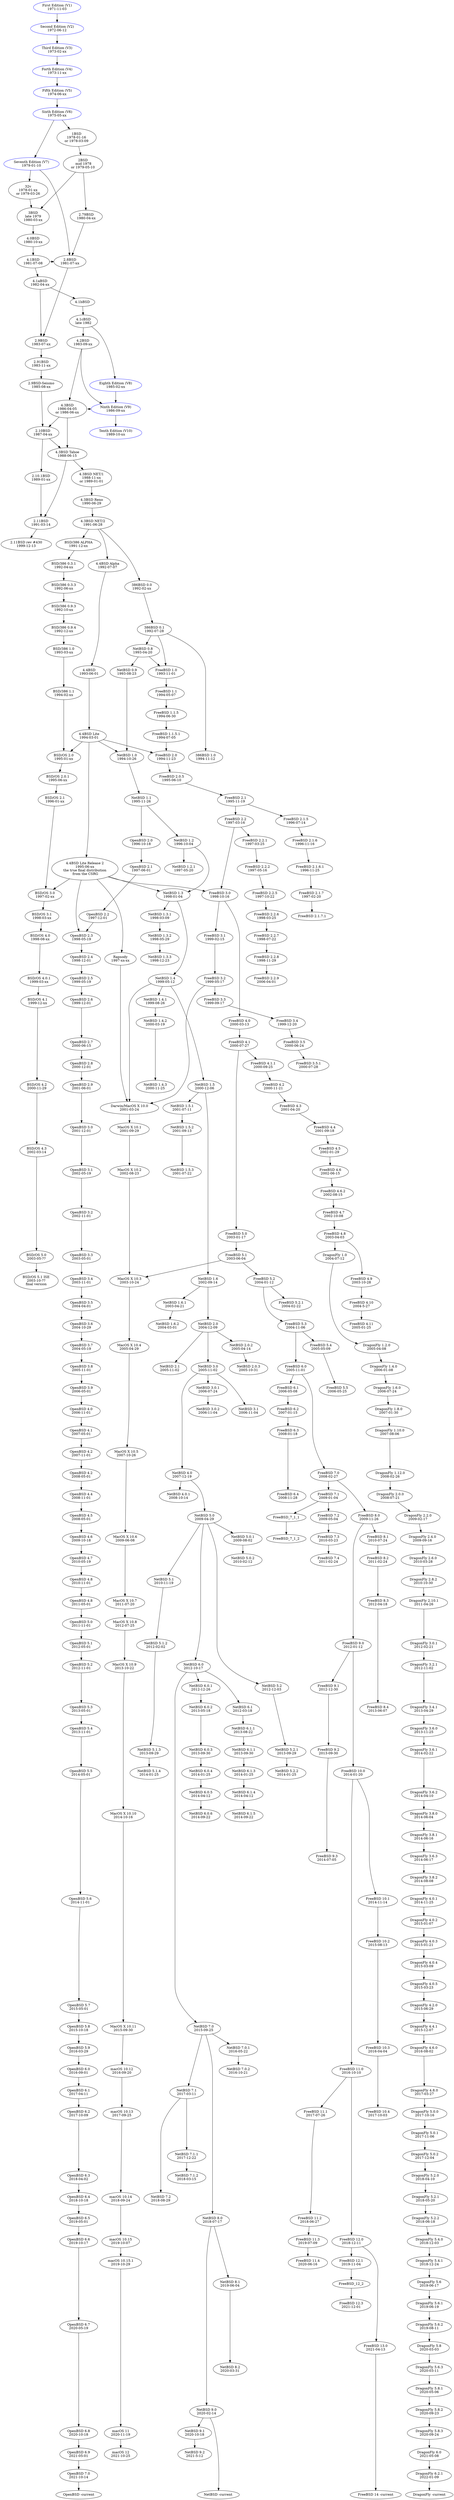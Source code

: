 # Copyright (c) 2022
#   zmbsdtree <arales.p@gmail.com>
#
digraph unix_bsd_tree {
  rankdir=TB
  node [shape=oval]
  v1   [label="First Edition (V1)\n1971-11-03",color=blue]
  v2   [label="Second Edition (V2)\n1972-06-12",color=blue]
  v3   [label="Third Edition (V3)\n1973-02-xx",color=blue]
  v4   [label="Forth Edition (V4)\n1973-11-xx",color=blue]
  v5   [label="Fifth Edition (V5)\n1974-06-xx",color=blue]
  v6   [label="Sixth Edition (V6)\n1975-05-xx",color=blue]
  v7   [label="Seventh Edition (V7)\n1979-01-10",color=blue]
  v8   [label="Eighth Edition (V8)\n1985-02-xx",color=blue]
  v9   [label="Ninth Edition (V9)\n1986-09-xx",color=blue]
  v10  [label="Tenth Edition (V10)\n1989-10-xx",color=blue]
  {rank = same; v7; _2BSD;}
  {rank = same; v8; _2_9BSD_Seismo;}
  {rank = same; v9; _4_3BSD; } 
  _1BSD              [label="1BSD\n1978-01-16\nor 1978-03-09"]
  _2BSD              [label="2BSD\n mid 1978\nor 1979-05-10"]
  _2_79BSD           [label="2.79BSD\n1980-04-xx"]
  {rank = same; _2_79BSD; _3BSD;}
  _2_8BSD            [label="2.8BSD\n1981-07-xx"]
  {rank = same; _2_8BSD; _4_1BSD;} 
#  _2_8_1BSD         [label="2.8.1BSD\n1982-01-xx"]
  _2_9BSD            [label="2.9BSD\n1983-07-xx"]
  {rank = same; _2_9BSD; _4_2BSD;}
  _2_9_1BSD          [label="2.91BSD\n1983-11-xx"]
  _2_9BSD_Seismo     [label="2.9BSD-Seismo\n1985-08-xx"]
  _2_10BSD           [label="2.10BSD\n1987-04-xx"]
  _2_10_1BSD         [label="2.10.1BSD\n1989-01-xx"]
  {rank = same; _2_10_1BSD; _4_3BSD_NET1;}
  _2_11BSD           [label="2.11BSD\n1991-03-14"]
  {rank = same; _2_11BSD; _4_3BSD_NET2; }
  _2_11BSDrev430     [label="2.11BSD rev #430\n1999-12-13"]
  _32v               [label="32v\n1978-01-xx\nor 1979-03-26"]
  _3BSD              [label="3BSD\nlate 1979\n1980-03-xx"]
  _4_0BSD            [label="4.0BSD\n1980-10-xx"]
  _4_1BSD            [label="4.1BSD\n1981-07-08"]
  _4_1aBSD           [label="4.1aBSD\n1982-04-xx"]
  _4_1bBSD           [label="4.1bBSD"]
  _4_1cBSD           [label="4.1cBSD\nlate 1982"]
  _4_2BSD            [label="4.2BSD\n1983-09-xx"]
  _4_3BSD            [label="4.3BSD\n1986-04-05\nor 1986-06-xx"]
  _4_3BSDTa          [label="4.3BSD Tahoe\n1988-06-15"]
  _4_3BSD_NET1       [label="4.3BSD NET/1\n1988-11-xx\nor 1989-01-01"]
  _4_3BSD_Reno       [label="4.3BSD Reno\n1990-06-29"]
  _4_3BSD_NET2       [label="4.3BSD NET/2\n1991-06-28"]

  BSD386A            [label="BSD/386 ALPHA\n1991-12-xx"]
  _386BSD_0_0        [label="386BSD 0.0\n1992-02-xx"]
  BSD386_0_3_1       [label="BSD/386 0.3.1\n1992-04-xx"]
  BSD386_0_3_3       [label="BSD/386 0.3.3\n1992-06-xx"]
  _386BSD_0_1        [label="386BSD 0.1\n1992-07-28"]
  _4_4BSDA           [label="4.4BSD Alpha\n1992-07-07"]
  BSD386_0_9_3       [label="BSD/386 0.9.3\n1992-10-xx"]
  BSD386_0_9_4       [label="BSD/386 0.9.4\n1992-12-xx"]
  
  BSD386_1_0         [label="BSD/386 1.0\n1993-03-xx"]
  NetBSD_0_8         [label="NetBSD 0.8\n1993-04-20"]
  _4_4BSD            [label="4.4BSD\n1993-06-01"]
  NetBSD_0_9         [label="NetBSD 0.9\n1993-08-23"]
  {rank = same; BSD386_1_0; NetBSD_0_8}
  {rank = same; _4_4BSD; NetBSD_0_9;}
  FreeBSD_1_0        [label="FreeBSD 1.0\n1993-11-01"]
#  FreeBSD_1_0_2             [label="FreeBSD 1.0.2\n1993-11-14"]
  BSD386_1_1         [label="BSD/386 1.1\n1994-02-xx"]
  _4_4BSDLite        [label="4.4BSD Lite\n1994-03-01"]
  FreeBSD_1_1        [label="FreeBSD 1.1\n1994-05-07"]
  FreeBSD_1_1_5      [label="FreeBSD 1.1.5\n1994-06-30"]
  FreeBSD_1_1_5_1    [label="FreeBSD 1.1.5.1\n1994-07-05"]
  NetBSD_1_0         [label="NetBSD 1.0\n1994-10-26"]
  _386BSD_1_0        [label="386BSD 1.0\n1994-11-12"]
  FreeBSD_2_0        [label="FreeBSD 2.0\n1994-11-23"]
  {rank = same; NetBSD_1_0; _386BSD_1_0; FreeBSD_2_0; }
  BSD_OS_2_0         [label="BSD/OS 2.0\n1995-01-xx"]
  FreeBSD_2_0_5      [label="FreeBSD 2.0.5\n1995-06-10"]
  BSD_OS_2_0_1       [label="BSD/OS 2.0.1\n1995-06-xx"]
  _4_4BSDLiteR2      [label="4.4BSD Lite Release 2\n1995-06-xx\nthe true final distribution\n from the CSRG"]
  FreeBSD_2_1	     [label="FreeBSD 2.1\n1995-11-19"]
  NetBSD_1_1	     [label="NetBSD 1.1\n1995-11-26"]
  {rank = same; FreeBSD_2_1; NetBSD_1_1;}
  BSD_OS_2_1	     [label="BSD/OS 2.1\n1996-01-xx"]
  FreeBSD_2_1_5	     [label="FreeBSD 2.1.5\n1996-07-14"]
  NetBSD_1_2	     [label="NetBSD 1.2\n1996-10-04"]
  OpenBSD_2_0	     [label="OpenBSD 2.0\n1996-10-18"]
  {rank = same; NetBSD_1_2; OpenBSD_2_0;}
  FreeBSD_2_1_6	     [label="FreeBSD 2.1.6\n1996-11-16"]
  FreeBSD_2_1_6_1    [label="FreeBSD 2.1.6.1\n1996-11-25"]
  Rhapsody	     [label="Rapsody\n1997-xx-xx"]
  FreeBSD_2_1_7	     [label="FreeBSD 2.1.7\n1997-02-20"]
  FreeBSD_2_1_7_1    [label="FreeBSD 2.1.7.1"]
  BSD_OS_3_0	     [label="BSD/OS 3.0\n1997-02-xx"]
  {rank = same; FreeBSD_2_1_7; BSD_OS_3_0;}
  FreeBSD_2_2	     [label="FreeBSD 2.2\n1997-03-16"]
  FreeBSD_2_2_1	     [label="FreeBSD 2.2.1\n1997-03-25"]
  FreeBSD_2_2_2	     [label="FreeBSD 2.2.2\n1997-05-16"]
  NetBSD_1_2_1	     [label="NetBSD 1.2.1\n1997-05-20"]
  {rank = same; FreeBSD_2_2_2; NetBSD_1_2_1;}
  OpenBSD_2_1	     [label="OpenBSD 2.1\n1997-06-01"]
  FreeBSD_2_2_5	     [label="FreeBSD 2.2.5\n1997-10-22"]
  OpenBSD_2_2	     [label="OpenBSD 2.2\n1997-12-01"]
  NetBSD_1_3	     [label="NetBSD 1.3\n1998-01-04"]
  FreeBSD_2_2_6	     [label="FreeBSD 2.2.6\n1998-03-25"]
  NetBSD_1_3_1	     [label="NetBSD 1.3.1\n1998-03-09"]
  BSD_OS_3_1	     [label="BSD/OS 3.1\n1998-03-xx"]
  {rank = same; FreeBSD_2_2_6; NetBSD_1_3_1; BSD_OS_3_1;}
  OpenBSD_2_3	     [label="OpenBSD 2.3\n1998-05-19"]
  NetBSD_1_3_2	     [label="NetBSD 1.3.2\n1998-05-29"]
  {rank = same; OpenBSD_2_3; NetBSD_1_3_2;}
  FreeBSD_2_2_7	     [label="FreeBSD 2.2.7\n1998-07-22"]
  BSD_OS_4_0	     [label="BSD/OS 4.0\n1998-08-xx"]
  FreeBSD_3_0	     [label="FreeBSD 3.0\n1998-10-16"]

  FreeBSD_2_2_8	     [label="FreeBSD 2.2.8\n1998-11-29"]
  OpenBSD_2_4	     [label="OpenBSD 2.4\n1998-12-01"]
  NetBSD_1_3_3	     [label="NetBSD 1.3.3\n1998-12-23"]
  {rank = same; FreeBSD_2_2_8; OpenBSD_2_4; NetBSD_1_3_3;}
  FreeBSD_3_1	     [label="FreeBSD 3.1\n1999-02-15"]
  BSD_OS_4_0_1	     [label="BSD/OS 4.0.1\n1999-03-xx"]
  NetBSD_1_4	     [label="NetBSD 1.4\n1999-05-12"]
  FreeBSD_3_2	     [label="FreeBSD 3.2\n1999-05-17"]
  OpenBSD_2_5	     [label="OpenBSD 2.5\n1999-05-19"]
  {rank = same; NetBSD_1_4; FreeBSD_3_2; OpenBSD_2_5;}
  NetBSD_1_4_1	     [label="NetBSD 1.4.1\n1999-08-26"]
  FreeBSD_3_3	     [label="FreeBSD 3.3\n1999-09-17"]
  OpenBSD_2_6	     [label="OpenBSD 2.6\n1999-12-01"]
  FreeBSD_3_4	     [label="FreeBSD 3.4\n1999-12-20"]
  BSD_OS_4_1	     [label="BSD/OS 4.1\n1999-12-xx"]
  {rank = same; FreeBSD_3_3; OpenBSD_2_6; BSD_OS_4_1;}
  FreeBSD_4_0	     [label="FreeBSD 4.0\n2000-03-13"]
  NetBSD_1_4_2	     [label="NetBSD 1.4.2\n2000-03-19"]
  {rank = same; FreeBSD_4_0; NetBSD_1_4_2;}
  OpenBSD_2_7	     [label="OpenBSD 2.7\n2000-06-15"]
  FreeBSD_3_5	     [label="FreeBSD 3.5\n2000-06-24"]
  {rank = same; OpenBSD_2_7; FreeBSD_3_5;}
  FreeBSD_4_1	     [label="FreeBSD 4.1\n2000-07-27"]
  FreeBSD_3_5_1	     [label="FreeBSD 3.5.1\n2000-07-28"]
  FreeBSD_4_1_1	     [label="FreeBSD 4.1.1\n2000-09-25"]
  FreeBSD_4_2	     [label="FreeBSD 4.2\n2000-11-21"]
  NetBSD_1_4_3	     [label="NetBSD 1.4.3\n2000-11-25"]
  BSD_OS_4_2	     [label="BSD/OS 4.2\n2000-11-29"]
  {rank = same; FreeBSD_4_2; NetBSD_1_4_3; BSD_OS_4_2;}  
  OpenBSD_2_8	     [label="OpenBSD 2.8\n2000-12-01"]
  NetBSD_1_5	     [label="NetBSD 1.5\n2000-12-06"]

  MacOSX_10_0	     [label="Darwin/MacOS X 10.0\n2001-03-24"]
  FreeBSD_4_3	     [label="FreeBSD 4.3\n2001-04-20"]
  {rank = same; MacOSX_10_0; FreeBSD_4_3;}  
  OpenBSD_2_9	     [label="OpenBSD 2.9\n2001-06-01"]
  NetBSD_1_5_1	     [label="NetBSD 1.5.1\n2001-07-11"]
  NetBSD_1_5_2	     [label="NetBSD 1.5.2\n2001-09-13"]
  FreeBSD_4_4	     [label="FreeBSD 4.4\n2001-09-18"]
  MacOSX_10_1	     [label="MacOS X 10.1\n2001-09-29"]
  {rank = same; NetBSD_1_5_2; FreeBSD_4_4; MacOSX_10_1;}  
  OpenBSD_3_0	     [label="OpenBSD 3.0\n2001-12-01"]
  FreeBSD_4_5	     [label="FreeBSD 4.5\n2002-01-29"]
  BSD_OS_4_3	     [label="BSD/OS 4.3\n2002-03-14"]
  {rank = same; FreeBSD_4_5; BSD_OS_4_3;}  
  OpenBSD_3_1	     [label="OpenBSD 3.1\n2002-05-19"]
  FreeBSD_4_6	     [label="FreeBSD 4.6\n2002-06-15"]
  {rank = same; OpenBSD_3_1; FreeBSD_4_6;}  
  NetBSD_1_5_3	     [label="NetBSD 1.5.3\n2001-07-22"]
  FreeBSD_4_6_2	     [label="FreeBSD 4.6.2\n2002-08-15"]
  MacOSX_10_2	     [label="MacOS X 10.2\n2002-08-23"]
  {rank = same; NetBSD_1_5_3; FreeBSD_4_6; MacOSX_10_2;}  
  NetBSD_1_6	     [label="NetBSD 1.6\n2002-09-14"]
  FreeBSD_4_7	     [label="FreeBSD 4.7\n2002-10-08"]
  OpenBSD_3_2	     [label="OpenBSD 3.2\n2002-11-01"]
  FreeBSD_5_0	     [label="FreeBSD 5.0\n2003-01-17"]
  FreeBSD_4_8	     [label="FreeBSD 4.8\n2003-04-03"]
  {rank = same; FreeBSD_4_8; FreeBSD_5_0;}  
  NetBSD_1_6_1	     [label="NetBSD 1.6.1\n2003-04-21"]
  OpenBSD_3_3	     [label="OpenBSD 3.3\n2003-05-01"]
  BSD_OS_5_0	     [label="BSD/OS 5.0\n2003-05-??"]
  FreeBSD_5_1	     [label="FreeBSD 5.1\n2003-06-04"]
  {rank = same; OpenBSD_3_3; BSD_OS_5_0; FreeBSD_5_1; }
  MacOSX_10_3	     [label="MacOS X 10.3\n2003-10-24"]
  FreeBSD_4_9	     [label="FreeBSD 4.9\n2003-10-28"]
  BSD_OS_5_1	     [label="BSD/OS 5.1 ISE\n2003-10-??\nfinal version"]
  {rank = same; FreeBSD_4_9; BSD_OS_5_1;}
  OpenBSD_3_4	     [label="OpenBSD 3.4\n2003-11-01"]
  FreeBSD_5_2	     [label="FreeBSD 5.2\n2004-01-12"]
  FreeBSD_5_2_1	     [label="FreeBSD 5.2.1\n2004-02-22"]
  NetBSD_1_6_2	     [label="NetBSD 1.6.2\n2004-03-01"]
  OpenBSD_3_5	     [label="OpenBSD 3.5\n2004-04-01"]
  {rank = same; FreeBSD_5_2_1; NetBSD_1_6_1; OpenBSD_3_5;}
  FreeBSD_4_10	     [label="FreeBSD 4.10\n2004-5-27"]
  DragonFly_1_0	     [label="DragonFly 1.0\n2004-07-12"]
  OpenBSD_3_6	     [label="OpenBSD 3.6\n2004-10-29"]
  FreeBSD_5_3	     [label="FreeBSD 5.3\n2004-11-06"]
  NetBSD_2_0	     [label="NetBSD 2.0\n2004-12-09"]
  {rank = same; OpenBSD_3_6;FreeBSD_5_3; NetBSD_2_0;}
  FreeBSD_4_11	     [label="FreeBSD 4.11\n2005-01-25"]
  DragonFly_1_2_0    [label="DragonFly 1.2.0\n2005-04-08"]
  NetBSD_2_0_2	     [label="NetBSD 2.0.2\n2005-04-14"]
  {rank = same; DragonFly_1_2_0; NetBSD_2_0_2;}
  MacOSX_10_4	     [label="MacOS X 10.4\n2005-04-29"]
  FreeBSD_5_4	     [label="FreeBSD 5.4\n2005-05-09"]
  OpenBSD_3_7	     [label="OpenBSD 3.7\n2004-05-19"]
  {rank = same; MacOSX_10_4; FreeBSD_5_4; OpenBSD_3_7}
  NetBSD_2_0_3	     [label="NetBSD 2.0.3\n2005-10-31"]
  OpenBSD_3_8	     [label="OpenBSD 3.8\n2005-11-01"]
  FreeBSD_6_0	     [label="FreeBSD 6.0\n2005-11-01"]
  NetBSD_2_1	     [label="NetBSD 2.1\n2005-11-02"]
  {rank = same; NetBSD_2_0_3; OpenBSD_3_8; FreeBSD_6_0; NetBSD_2_1;}
  NetBSD_3_0	     [label="NetBSD 3.0\n2005-11-02"]
  DragonFly_1_4_0    [label="DragonFly 1.4.0\n2006-01-08"]
  FreeBSD_2_2_9	     [label="FreeBSD 2.2.9\n2006-04-01"]
  OpenBSD_3_9	     [label="OpenBSD 3.9\n2006-05-01"]
  FreeBSD_6_1	     [label="FreeBSD 6.1\n2006-05-08"]
  FreeBSD_5_5	     [label="FreeBSD 5.5\n2006-05-25"]
  {rank = same; OpenBSD_3_9; FreeBSD_6_1; FreeBSD_5_5;}
  NetBSD_3_0_1	     [label="NetBSD 3.0.1\n2006-07-24"]
  DragonFly_1_6_0    [label="DragonFly 1.6.0\n2006-07-24"]
  {rank = same; NetBSD_3_0_1; DragonFly_1_6_0;}
  OpenBSD_4_0	     [label="OpenBSD 4.0\n2006-11-01"]
  NetBSD_3_0_2	     [label="NetBSD 3.0.2\n2006-11-04"]
  NetBSD_3_1	     [label="NetBSD 3.1\n2006-11-04"]
  {rank = same; OpenBSD_4_0; NetBSD_3_0_2; NetBSD_3_1;}
  FreeBSD_6_2	     [label="FreeBSD 6.2\n2007-01-15"]
  DragonFly_1_8_0    [label="DragonFly 1.8.0\n2007-01-30"]
  {rank = same; FreeBSD_6_2; DragonFly_1_8_0;}
  OpenBSD_4_1	     [label="OpenBSD 4.1\n2007-05-01"]
  DragonFly_1_10_0    [label="DragonFly 1.10.0\n2007-08-06"]
  MacOSX_10_5	     [label="MacOS X 10.5\n2007-10-26"]
  OpenBSD_4_2	     [label="OpenBSD 4.2\n2007-11-01"]
  {rank = same; MacOSX_10_5; OpenBSD_4_2;}
  NetBSD_4_0	     [label="NetBSD 4.0\n2007-12-19"]
  FreeBSD_6_3	     [label="FreeBSD 6.3\n2008-01-18"]
  DragonFly_1_12_0    [label="DragonFly 1.12.0\n2008-02-26"]
  FreeBSD_7_0	     [label="FreeBSD 7.0\n2008-02-27"]
  OpenBSD_4_3	     [label="OpenBSD 4.2\n2008-05-01"]
  {rank = same; DragonFly_1_12_0;FreeBSD_7_0;}
  DragonFly_2_0_0    [label="DragonFly 2.0.0\n2008-07-21"]
  NetBSD_4_0_1	     [label="NetBSD 4.0.1\n2008-10-14"]
  OpenBSD_4_4	     [label="OpenBSD 4.4\n2008-11-01"]
  FreeBSD_6_4	     [label="FreeBSD 6.4\n2008-11-28"]
  {rank = same; NetBSD_4_0_1; OpenBSD_4_4;FreeBSD_6_4;}
  FreeBSD_7_1	     [label="FreeBSD 7.1\n2009-01-04"]
  DragonFly_2_2_0    [label="DragonFly 2.2.0\n2009-02-17"] 
  NetBSD_5_0	     [label="NetBSD 5.0\n2009-04-29"]
  OpenBSD_4_5	     [label="OpenBSD 4.5\n2008-05-01"]
  FreeBSD_7_2	     [label="FreeBSD 7.2\n2009-05-04"]
  {rank = same; NetBSD_5_0; OpenBSD_4_5;FreeBSD_7_2;} 
  MacOSX_10_6	     [label="MacOS X 10.6\n2009-06-08"]
  NetBSD_5_0_1	     [label="NetBSD 5.0.1\n2009-08-02"]
  DragonFly_2_4_0    [label="DragonFly 2.4.0\n2009-09-16"]
  {rank = same; MacOSX_10_6; NetBSD_5_0_1;DragonFly_2_4_0;} 
  OpenBSD_4_6	     [label="OpenBSD 4.6\n2009-10-18"]
  FreeBSD_8_0	     [label="FreeBSD 8.0\n2009-11-26"]
  NetBSD_5_0_2	     [label="NetBSD 5.0.2\n2010-02-12"]
  FreeBSD_7_3	     [label="FreeBSD 7.3\n2010-03-23"]
  DragonFly_2_6_0    [label="DragonFly 2.6.0\n2010-03-28"]
  OpenBSD_4_7	     [label="OpenBSD 4.7\n2010-05-19"]
  FreeBSD_8_1	     [label="FreeBSD 8.1\n2010-07-24"]
  DragonFly_2_8_2    [label="DragonFly 2.8.2\n2010-10-30"]
  OpenBSD_4_8	     [label="OpenBSD 4.8\n2010-11-01"]
  NetBSD_5_1	     [label="NetBSD 5.1\n2010-11-19"]
  {rank = same; DragonFly_2_8_2;OpenBSD_4_8; NetBSD_5_1;}
  FreeBSD_7_4	     [label="FreeBSD 7.4\n2011-02-24"]
  FreeBSD_8_2	     [label="FreeBSD 8.2\n2011-02-24"]
  {rank = same; FreeBSD_7_4;FreeBSD_8_2;}
  DragonFly_2_10_1   [label="DragonFly 2.10.1\n2011-04-26"]
  OpenBSD_4_9	     [label="OpenBSD 4.8\n2011-05-01"]
  MacOSX_10_7	     [label="MacOS X 10.7\n2011-07-20"]
  {rank = same; OpenBSD_4_9; MacOSX_10_7;}
  OpenBSD_5_0	     [label="OpenBSD 5.0\n2011-11-01"]
  FreeBSD_9_0	     [label="FreeBSD 9.0\n2012-01-12"]
  NetBSD_5_1_2	     [label="NetBSD 5.1.2\n2012-02-02"]
  DragonFly_3_0_1    [label="DragonFly 3.0.1\n2012-02-21"]
  {rank = same; FreeBSD_9_0; NetBSD_5_1_2; DragonFly_3_0_1;}
  FreeBSD_8_3	     [label="FreeBSD 8.3\n2012-04-18"]
  OpenBSD_5_1	     [label="OpenBSD 5.1\n2012-05-01"]
  MacOSX_10_8	     [label="MacOS X 10.8\n2012-07-25"]
  NetBSD_6_0	     [label="NetBSD 6.0\n2012-10-17"]
  OpenBSD_5_2	     [label="OpenBSD 5.2\n2012-11-01"]
  DragonFly_3_2_1    [label="DragonFly 3.2.1\n2012-11-02"]
  {rank = same; NetBSD_6_0; OpenBSD_5_2; DragonFly_3_2_1;}
  NetBSD_5_2	     [label="NetBSD 5.2\n2012-12-03"]
  NetBSD_6_0_1	     [label="NetBSD 6.0.1\n2012-12-26"]
  FreeBSD_9_1	     [label="FreeBSD 9.1\n2012-12-30"]
  {rank = same; NetBSD_5_2; NetBSD_6_0_1; FreeBSD_9_1;}
  DragonFly_3_4_1    [label="DragonFly 3.4.1\n2013-04-29"]
  OpenBSD_5_3	     [label="OpenBSD 5.3\n2013-05-01"]
  NetBSD_6_0_2	     [label="NetBSD 6.0.2\n2013-05-18"]
  NetBSD_6_1	     [label="NetBSD 6.1\n2012-03-18"]
  FreeBSD_8_4	     [label="FreeBSD 8.4\n2013-06-07"]
  {rank = same; DragonFly_3_4_1; OpenBSD_5_3; NetBSD_6_0_2; NetBSD_6_1; FreeBSD_8_4;}
  NetBSD_6_1_1	     [label="NetBSD 6.1.1\n2013-08-22"]
  NetBSD_5_1_3	     [label="NetBSD 5.1.3\n2013-09-29"]
  NetBSD_5_2_1	     [label="NetBSD 5.2.1\n2013-09-29"]
  FreeBSD_9_2	     [label="FreeBSD 9.2\n2013-09-30"]
  NetBSD_6_0_3	     [label="NetBSD 6.0.3\n2013-09-30"]
  NetBSD_6_1_2	     [label="NetBSD 6.1.1\n2013-09-30"]
  {rank = same; NetBSD_5_1_3; NetBSD_5_2_1; FreeBSD_9_2; NetBSD_6_0_3; NetBSD_6_1_2; }
  MacOSX_10_9	     [label="MacOS X 10.9\n2013-10-22"]
  OpenBSD_5_4	     [label="OpenBSD 5.4\n2013-11-01"]
  DragonFly_3_6_0    [label="DragonFly 3.6.0\n2013-11-25"]
  {rank = same; OpenBSD_5_4; DragonFly_3_6_0;}
  FreeBSD_10_0	     [label="FreeBSD 10.0\n2014-01-20"]
  NetBSD_5_1_4	     [label="NetBSD 5.1.4\n2014-01-25"]
  NetBSD_5_2_2	     [label="NetBSD 5.2.2\n2014-01-25"]
  NetBSD_6_0_4	     [label="NetBSD 6.0.4\n2014-01-25"]
  NetBSD_6_1_3	     [label="NetBSD 6.1.3\n2014-01-25"]
  {rank = same; FreeBSD_10_0; NetBSD_5_1_4; NetBSD_5_2_2; NetBSD_6_0_4; NetBSD_6_1_3;}
  DragonFly_3_6_1    [label="DragonFly 3.6.1\n2014-02-22"]
  DragonFly_3_6_2    [label="DragonFly 3.6.2\n2014-04-10"]
  NetBSD_6_0_5	     [label="NetBSD 6.0.5\n2014-04-12"]
  NetBSD_6_1_4	     [label="NetBSD 6.1.4\n2014-04-12"]
  {rank = same; DragonFly_3_6_2; NetBSD_6_0_5; NetBSD_6_1_4;}
  OpenBSD_5_5	     [label="OpenBSD 5.5\n2014-05-01"]
  DragonFly_3_8_0    [label="DragonFly 3.8.0\n2014-06-04"]
  DragonFly_3_8_1    [label="DragonFly 3.8.1\n2014-06-16"]
  DragonFly_3_6_3    [label="DragonFly 3.6.3\n2014-06-17"]
  FreeBSD_9_3	     [label="FreeBSD 9.3\n2014-07-05"]
  {rank = same; DragonFly_3_6_3; FreeBSD_9_3;}
  DragonFly_3_8_2    [label="DragonFly 3.8.2\n2014-08-08"]
  NetBSD_6_0_6	     [label="NetBSD 6.0.6\n2014-09-22"]
  NetBSD_6_1_5	     [label="NetBSD 6.1.5\n2014-09-22"]
  MacOSX_10_10	     [label="MacOS X 10.10\n2014-10-16"]
  {rank = same; NetBSD_6_0_6; NetBSD_6_1_5; MacOSX_10_10;}
  OpenBSD_5_6	     [label="OpenBSD 5.6\n2014-11-01"]
  FreeBSD_10_1	     [label="FreeBSD 10.1\n2014-11-14"]
  DragonFly_4_0_1    [label="DragonFly 4.0.1\n2014-11-25"]
  {rank = same; OpenBSD_5_6; FreeBSD_10_1; DragonFly_4_0_1; }
  DragonFly_4_0_2    [label="DragonFly 4.0.2\n2015-01-07"]
  DragonFly_4_0_3    [label="DragonFly 4.0.3\n2015-01-21"]
  DragonFly_4_0_4    [label="DragonFly 4.0.4\n2015-03-09"]
  DragonFly_4_0_5    [label="DragonFly 4.0.5\n2015-03-23"]
  OpenBSD_5_7	     [label="OpenBSD 5.7\n2015-05-01"]
  DragonFly_4_2_0    [label="DragonFly 4.2.0\n2015-06-29"]
  {rank = same; OpenBSD_5_7; DragonFly_4_2_0; }
  FreeBSD_10_2	     [label="FreeBSD 10.2\n2015-08-13"]
  NetBSD_7_0	     [label="NetBSD 7.0\n2015-09-25"]
  MacOSX_10_11	     [label="MacOS X 10.11\n2015-09-30"]
  OpenBSD_5_8	     [label="OpenBSD 5.8\n2015-10-18"]
  {rank = same; NetBSD_7_0; MacOSX_10_11; OpenBSD_5_8; }
  DragonFly_4_4_1    [label="DragonFly 4.4.1\n2015-12-07"]
  OpenBSD_5_9	     [label="OpenBSD 5.9\n2016-03-29"]
  FreeBSD_10_3	     [label="FreeBSD 10.3\n2016-04-04"]
  NetBSD_7_0_1	     [label="NetBSD 7.0.1\n2016-05-22"]
  {rank = same; OpenBSD_5_9; FreeBSD_10_3; NetBSD_7_0_1; }
  DragonFly_4_6_0    [label="DragonFly 4.6.0\n2016-08-02"]
  OpenBSD_6_0	     [label="OpenBSD 6.0\n2016-09-01"]
  macOS_10_12	     [label="macOS 10.12\n2016-09-20"]
  FreeBSD_11_0	     [label="FreeBSD 11.0\n2016-10-10"]
  NetBSD_7_0_2	     [label="NetBSD 7.0.2\n2016-10-21"]
  {rank = same; macOS_10_12; FreeBSD_11_0; NetBSD_7_0_2; }
  NetBSD_7_1	     [label="NetBSD 7.1\n2017-03-11"]
  DragonFly_4_8_0    [label="DragonFly 4.8.0\n2017-03-27"]
  OpenBSD_6_1	     [label="OpenBSD 6.1\n2017-04-11"]
  {rank = same; NetBSD_7_1; DragonFly_4_8_0; OpenBSD_6_1; }
  FreeBSD_11_1	     [label="FreeBSD 11.1\n2017-07-26"]
  macOS_10_13	     [label="macOS 10.13\n2017-09-25"]
  FreeBSD_10_4	     [label="FreeBSD 10.4\n2017-10-03"]
  OpenBSD_6_2	     [label="OpenBSD 6.2\n2017-10-09"]
  DragonFly_5_0_0    [label="DragonFly 5.0.0\n2017-10-16"]
  {rank = same; macOS_10_13; FreeBSD_10_4; OpenBSD_6_2; DragonFly_5_0_0;}
  DragonFly_5_0_1    [label="DragonFly 5.0.1\n2017-11-06"]
  DragonFly_5_0_2    [label="DragonFly 5.0.2\n2017-12-04"]
  NetBSD_7_1_1	     [label="NetBSD 7.1.1\n2017-12-22"]
  {rank = same;  DragonFly_5_0_2; NetBSD_7_1_1; }
  NetBSD_7_1_2	     [label="NetBSD 7.1.2\n2018-03-15"]
  OpenBSD_6_3	     [label="OpenBSD 6.3\n2018-04-02"]
  DragonFly_5_2_0    [label="DragonFly 5.2.0\n2018-04-10"]
  {rank = same;  OpenBSD_6_3; DragonFly_5_2_0; }
  DragonFly_5_2_1    [label="DragonFly 5.2.1\n2018-05-20"]
  DragonFly_5_2_2    [label="DragonFly 5.2.2\n2018-06-18"]
  FreeBSD_11_2	     [label="FreeBSD 11.2\n2018-06-27"]
  NetBSD_8_0	     [label="NetBSD 8.0\n2018-07-17"]
  {rank = same; DragonFly_5_2_2; FreeBSD_11_2; NetBSD_8_0; }
  NetBSD_7_2	     [label="NetBSD 7.2\n2018-08-29"]
  macOS_10_14	     [label="macOS 10.14\n2018-09-24"]
  OpenBSD_6_4	     [label="OpenBSD 6.4\n2018-10-18"]
  {rank = same; NetBSD_7_2; macOS_10_14; OpenBSD_6_4; }
  DragonFly_5_4_0    [label="DragonFly 5.4.0\n2018-12-03"]
  FreeBSD_12_0	     [label="FreeBSD 12.0\n2018-12-11"]
  {rank = same; DragonFly_5_4_0; FreeBSD_12_0; }
  DragonFly_5_4_1    [label="DragonFly 5.4.1\n2018-12-24"]
  OpenBSD_6_5	     [label="OpenBSD 6.5\n2019-05-01"]
  NetBSD_8_1	     [label="NetBSD 8.1\n2019-06-04"]
  DragonFly_5_6	     [label="DragonFly 5.6\n2019-06-17"]
  {rank = same; NetBSD_8_1; DragonFly_5_6;}
  DragonFly_5_6_1    [label="DragonFly 5.6.1\n2019-06-19"]
  FreeBSD_11_3	     [label="FreeBSD 11.3\n2019-07-09"]
  DragonFly_5_6_2    [label="DragonFly 5.6.2\n2019-08-11"]
  macOS_10_15	     [label="macOS 10.15\n2019-10-07"]
  OpenBSD_6_6	     [label="OpenBSD 6.6\n2019-10-17"]
  {rank = same; macOS_10_15; OpenBSD_6_6; }
  macOS_10_15_1	     [label="macOS 10.15.1\n2019-10-29"]
  FreeBSD_12_1	     [label="FreeBSD 12.1\n2019-11-04"]
  {rank = same; macOS_10_15_1; FreeBSD_12_1; }
  NetBSD_9_0	     [label="NetBSD 9.0\n2020-02-14"]
  DragonFly_5_8      [label="DragonFly 5.8\n2020-03-03"]
  DragonFly_5_6_3    [label="DragonFly 5.6.3\n2020-03-11"]
  NetBSD_8_2	     [label="NetBSD 8.2\n2020-03-31"]
  {rank = same; DragonFly_5_6_3; NetBSD_8_2; }
  DragonFly_5_8_1    [label="DragonFly 5.8.1\n2020-05-06"]
  OpenBSD_6_7	     [label="OpenBSD 6.7\n2020-05-19"]
  FreeBSD_11_4	     [label="FreeBSD 11.4\n2020-06-16"]
  DragonFly_5_8_2    [label="DragonFly 5.8.2\n2020-09-23"]
  DragonFly_5_8_3    [label="DragonFly 5.8.3\n2020-09-24"]
  OpenBSD_6_8	     [label="OpenBSD 6.8\n2020-10-18"]
  NetBSD_9_1	     [label="NetBSD 9.1\n2020-10-18"]
  macOS_11	     [label="macOS 11\n2020-11-19"]
  {rank = same; DragonFly_5_8_3; OpenBSD_6_8; NetBSD_9_1; macOS_11; }
  FreeBSD_13_0	     [label="FreeBSD 13.0\n2021-04-13"]
  OpenBSD_6_9	     [label="OpenBSD 6.9\n2021-05-01"]
  DragonFly_6_0      [label="DragonFly 6.0\n2021-05-08"]
  NetBSD_9_2	     [label="NetBSD 9.2\n2021-5-12"]
  {rank = same; OpenBSD_6_9; DragonFly_6_0; NetBSD_9_2; }
  OpenBSD_7_0	     [label="OpenBSD 7.0\n2021-10-14"]
  macOS_12	     [label="macOS 12\n2021-10-25"]
  FreeBSD_12_3	     [label="FreeBSD 12.3\n2021-12-01"]
  DragonFly_6_2_1    [label="DragonFly 6.2.1\n2022-01-09"]

  FreeBSD_current    [label="FreeBSD 14 -current"]
  NetBSD_current     [label="NetBSD -current"]
  OpenBSD_current    [label="OpenBSD -current"]
  DragonFly_current  [label="DragonFly -current"]
  {rank = sink; FreeBSD_current; NetBSD_current; OpenBSD_current; DragonFly_current; }
  
v1 -> v2 -> v3 -> v4 -> v5 -> v6 -> v7
  _4_1cBSD -> v8 -> v9 -> v10
  v6 -> _1BSD -> _2BSD -> _2_79BSD -> _2_8BSD -> _2_9BSD -> _2_9_1BSD -> _2_9BSD_Seismo -> _2_10BSD -> _2_10_1BSD -> _2_11BSD -> _2_11BSDrev430
  _2BSD -> _3BSD
  v7 -> _2_8BSD
  v7 -> _32v -> _3BSD -> _4_0BSD -> _4_1BSD -> _4_1aBSD -> _4_1bBSD -> _4_1cBSD -> _4_2BSD -> _4_3BSD -> _4_3BSDTa -> _4_3BSD_NET1 -> _4_3BSD_Reno -> _4_3BSD_NET2
  _4_1BSD -> _2_8BSD
  _4_1aBSD -> _2_9BSD
  _4_2BSD -> v9
  _4_3BSD -> v9
  _4_3BSD -> _2_10BSD
  _2_10BSD -> _4_3BSDTa
  _4_3BSDTa -> _2_11BSD

  _4_3BSD_NET2 -> _386BSD_0_0 -> _386BSD_0_1 -> FreeBSD_1_0
  _386BSD_0_1 -> NetBSD_0_8
  _386BSD_0_1 -> _386BSD_1_0
  _4_3BSD_NET2 -> _4_4BSDA -> _4_4BSD -> _4_4BSDLite -> _4_4BSDLiteR2
  _4_3BSD_NET2 -> BSD386A -> BSD386_0_3_1 -> BSD386_0_3_3 -> BSD386_0_9_3 -> BSD386_0_9_4 -> BSD386_1_0 -> BSD386_1_1 -> BSD_OS_2_0
  NetBSD_0_8 -> FreeBSD_1_0
  FreeBSD_1_0 -> FreeBSD_1_1 -> FreeBSD_1_1_5 -> FreeBSD_1_1_5_1 -> FreeBSD_2_0 -> FreeBSD_2_0_5 -> FreeBSD_2_1
  NetBSD_0_8 -> NetBSD_0_9 -> NetBSD_1_0
  _4_4BSDLite -> FreeBSD_2_0
  _4_4BSDLite -> NetBSD_1_0
  _4_4BSDLite -> BSD_OS_2_0
  _4_4BSDLiteR2 -> Rhapsody
  _4_4BSDLiteR2 -> NetBSD_1_3
  _4_4BSDLiteR2 -> OpenBSD_2_3
  _4_4BSDLiteR2 -> BSD_OS_3_0
  _4_4BSDLiteR2 -> FreeBSD_3_0
  FreeBSD_2_1 -> FreeBSD_2_1_5 -> FreeBSD_2_1_6 -> FreeBSD_2_1_6_1 -> FreeBSD_2_1_7 -> FreeBSD_2_1_7_1
  FreeBSD_2_1 -> FreeBSD_2_2
  NetBSD_1_0 -> NetBSD_1_1 -> NetBSD_1_2 -> NetBSD_1_2_1
  NetBSD_1_1 -> OpenBSD_2_0 -> OpenBSD_2_1 -> OpenBSD_2_2 -> OpenBSD_2_3
  NetBSD_1_2 -> NetBSD_1_3 -> NetBSD_1_3_1 -> NetBSD_1_3_2 -> NetBSD_1_3_3
  BSD_OS_2_0 -> BSD_OS_2_0_1 -> BSD_OS_2_1 -> BSD_OS_3_0 -> BSD_OS_3_1 
  FreeBSD_2_2 -> FreeBSD_2_2_1 -> FreeBSD_2_2_2 -> FreeBSD_2_2_5 -> FreeBSD_2_2_6 -> FreeBSD_2_2_7 -> FreeBSD_2_2_8 -> FreeBSD_2_2_9
  FreeBSD_2_2 -> FreeBSD_3_0 -> FreeBSD_3_1 -> FreeBSD_3_2 -> FreeBSD_3_3 -> FreeBSD_3_4 -> FreeBSD_3_5 -> FreeBSD_3_5_1
  OpenBSD_2_3 -> OpenBSD_2_4 -> OpenBSD_2_5 -> OpenBSD_2_6 -> OpenBSD_2_7 -> OpenBSD_2_8
  NetBSD_1_3 -> NetBSD_1_4 -> NetBSD_1_4_1 -> NetBSD_1_4_2 -> NetBSD_1_4_3
  BSD_OS_3_1 -> BSD_OS_4_0 -> BSD_OS_4_0_1 -> BSD_OS_4_1 -> BSD_OS_4_2
  FreeBSD_3_0 -> FreeBSD_4_0 -> FreeBSD_4_1 -> FreeBSD_4_1_1 -> FreeBSD_4_2
  NetBSD_1_4 -> NetBSD_1_5
  FreeBSD_3_2 -> MacOSX_10_0
  Rhapsody -> MacOSX_10_0
  NetBSD_1_4 -> MacOSX_10_0
  FreeBSD_4_2 -> FreeBSD_4_3 ->FreeBSD_4_4 -> FreeBSD_4_5 -> FreeBSD_4_6 -> FreeBSD_4_6_2 -> FreeBSD_4_7 -> FreeBSD_4_8 -> FreeBSD_4_9 -> FreeBSD_4_10 -> FreeBSD_4_11
  FreeBSD_4_1 -> FreeBSD_5_0 -> FreeBSD_5_1 -> FreeBSD_5_2 -> FreeBSD_5_2_1
  FreeBSD_5_2 -> FreeBSD_5_3 -> FreeBSD_5_4 -> FreeBSD_5_5
  FreeBSD_5_3 -> FreeBSD_6_0 -> FreeBSD_6_1 -> FreeBSD_6_2 -> FreeBSD_6_3 -> FreeBSD_6_4
  MacOSX_10_0 -> MacOSX_10_1 -> MacOSX_10_2 -> MacOSX_10_3 -> MacOSX_10_4
  FreeBSD_5_1 -> MacOSX_10_3
  NetBSD_1_5 -> NetBSD_1_5_1 -> NetBSD_1_5_2 -> NetBSD_1_5_3
  NetBSD_1_5 -> NetBSD_1_6 -> NetBSD_2_0
  NetBSD_1_6 -> NetBSD_1_6_1 -> NetBSD_1_6_2
  NetBSD_2_0 -> NetBSD_2_0_2 -> NetBSD_2_0_3
  NetBSD_2_0 -> NetBSD_2_1
  NetBSD_2_0 -> NetBSD_3_0 -> NetBSD_3_0_1 -> NetBSD_3_0_2
  BSD_OS_4_2 -> BSD_OS_4_3 -> BSD_OS_5_0 -> BSD_OS_5_1
  FreeBSD_4_8 -> DragonFly_1_0 -> DragonFly_1_2_0 -> DragonFly_1_4_0 -> DragonFly_1_6_0
  OpenBSD_2_8 -> OpenBSD_2_9 -> OpenBSD_3_0 -> OpenBSD_3_1 -> OpenBSD_3_2 -> OpenBSD_3_3 -> OpenBSD_3_4 -> OpenBSD_3_5 -> OpenBSD_3_6 -> OpenBSD_3_7 -> OpenBSD_3_8 -> OpenBSD_3_9 -> OpenBSD_4_0
  FreeBSD_6_0 -> FreeBSD_7_0 -> FreeBSD_8_0 -> FreeBSD_9_0
  FreeBSD_7_0 -> FreeBSD_7_1 -> FreeBSD_7_2 -> FreeBSD_7_3 -> FreeBSD_7_4
  FreeBSD_7_1 -> FreeBSD_7_1_1 -> FreeBSD_7_1_2
  FreeBSD_8_0 -> FreeBSD_8_1 -> FreeBSD_8_2 -> FreeBSD_8_3 -> FreeBSD_8_4
  MacOSX_10_4 -> MacOSX_10_5 -> MacOSX_10_6 -> MacOSX_10_7 -> MacOSX_10_8
  NetBSD_3_0 -> NetBSD_4_0 -> NetBSD_5_0 -> NetBSD_6_0 -> NetBSD_7_0 -> NetBSD_8_0
  NetBSD_3_0 -> NetBSD_3_1
  NetBSD_4_0 -> NetBSD_4_0_1
  NetBSD_5_0 -> NetBSD_5_0_1 -> NetBSD_5_0_2
  NetBSD_5_0 -> NetBSD_5_1 -> NetBSD_5_1_2 -> NetBSD_5_1_3 -> NetBSD_5_1_4
  NetBSD_5_0 -> NetBSD_5_2 -> NetBSD_5_2_1 -> NetBSD_5_2_2
  NetBSD_6_0 -> NetBSD_6_0_1 -> NetBSD_6_0_2 -> NetBSD_6_0_3 -> NetBSD_6_0_4 ->	 NetBSD_6_0_5 -> NetBSD_6_0_6
  NetBSD_6_0 -> NetBSD_6_1 -> NetBSD_6_1_1 -> NetBSD_6_1_2 -> NetBSD_6_1_3 -> NetBSD_6_1_4 -> NetBSD_6_1_5
  NetBSD_7_0 -> NetBSD_7_0_1 -> NetBSD_7_0_2
  NetBSD_7_0 -> NetBSD_7_1 -> NetBSD_7_2
  NetBSD_7_1 -> NetBSD_7_1_1 -> NetBSD_7_1_2
  NetBSD_8_0 -> NetBSD_8_1 -> NetBSD_8_2
  NetBSD_9_0 -> NetBSD_9_1 -> NetBSD_9_2
  NetBSD_8_0 -> NetBSD_9_0 -> NetBSD_current
  OpenBSD_4_0 -> OpenBSD_4_1 -> OpenBSD_4_2 -> OpenBSD_4_3 -> OpenBSD_4_4 -> OpenBSD_4_5 -> OpenBSD_4_6 -> OpenBSD_4_7 -> OpenBSD_4_8 -> OpenBSD_4_9 -> OpenBSD_5_0 -> OpenBSD_5_1 -> OpenBSD_5_2
  DragonFly_1_6_0 -> DragonFly_1_8_0 -> DragonFly_1_10_0 -> DragonFly_1_12_0 -> DragonFly_2_0_0 -> DragonFly_2_2_0 -> DragonFly_2_4_0 -> DragonFly_2_6_0
  DragonFly_2_6_0 -> DragonFly_2_8_2 -> DragonFly_2_10_1 -> DragonFly_3_0_1 -> DragonFly_3_2_1
  FreeBSD_9_0 -> FreeBSD_9_1
  FreeBSD_9_1 -> FreeBSD_9_2 -> FreeBSD_9_3
  FreeBSD_9_0 -> FreeBSD_10_0 -> FreeBSD_10_1 -> FreeBSD_10_2 -> FreeBSD_10_3 -> FreeBSD_10_4
  FreeBSD_10_0 -> FreeBSD_11_0 -> FreeBSD_11_1 -> FreeBSD_11_2 -> FreeBSD_11_3 -> FreeBSD_11_4
  FreeBSD_11_0 -> FreeBSD_12_0 -> FreeBSD_13_0 -> FreeBSD_current
  FreeBSD_12_0 -> FreeBSD_12_1 -> FreeBSD_12_2 -> FreeBSD_12_3
  MacOSX_10_8 -> MacOSX_10_9 -> MacOSX_10_10 -> MacOSX_10_11
  OpenBSD_5_2 -> OpenBSD_5_3 -> OpenBSD_5_4 -> OpenBSD_5_5 -> OpenBSD_5_6 -> OpenBSD_5_7 -> OpenBSD_5_8 -> OpenBSD_5_9 -> OpenBSD_6_0
  OpenBSD_6_0 -> OpenBSD_6_1 -> OpenBSD_6_2 -> OpenBSD_6_3 -> OpenBSD_6_4
  OpenBSD_6_4 -> OpenBSD_6_5 -> OpenBSD_6_6 -> OpenBSD_6_7 -> OpenBSD_6_8 -> OpenBSD_6_9 -> OpenBSD_7_0 -> OpenBSD_current
  DragonFly_3_2_1 -> DragonFly_3_4_1 -> DragonFly_3_6_0 -> DragonFly_3_6_1 -> DragonFly_3_6_2 -> DragonFly_3_8_0
  DragonFly_3_8_0 -> DragonFly_3_8_1 -> DragonFly_3_6_3 -> DragonFly_3_8_2 -> DragonFly_4_0_1
  DragonFly_4_0_1 -> DragonFly_4_0_2 -> DragonFly_4_0_3 -> DragonFly_4_0_4 -> DragonFly_4_0_5 -> DragonFly_4_2_0
  DragonFly_4_2_0 -> DragonFly_4_4_1 -> DragonFly_4_6_0 -> DragonFly_4_8_0 -> DragonFly_5_0_0
  MacOSX_10_11 -> macOS_10_12 -> macOS_10_13 -> macOS_10_14 -> macOS_10_15 -> macOS_10_15_1 -> macOS_11 -> macOS_12
  DragonFly_5_0_0 ->  DragonFly_5_0_1 ->  DragonFly_5_0_2 -> DragonFly_5_2_0
  DragonFly_5_2_0 -> DragonFly_5_2_1 -> DragonFly_5_2_2
  DragonFly_5_2_2 -> DragonFly_5_4_0 -> DragonFly_5_4_1 -> DragonFly_5_6 -> DragonFly_5_6_1 -> DragonFly_5_6_2 -> DragonFly_5_8
  DragonFly_5_8 -> DragonFly_5_6_3 -> DragonFly_5_8_1 -> DragonFly_5_8_2 -> DragonFly_5_8_3 -> DragonFly_6_0 -> DragonFly_6_2_1 -> DragonFly_current

}
